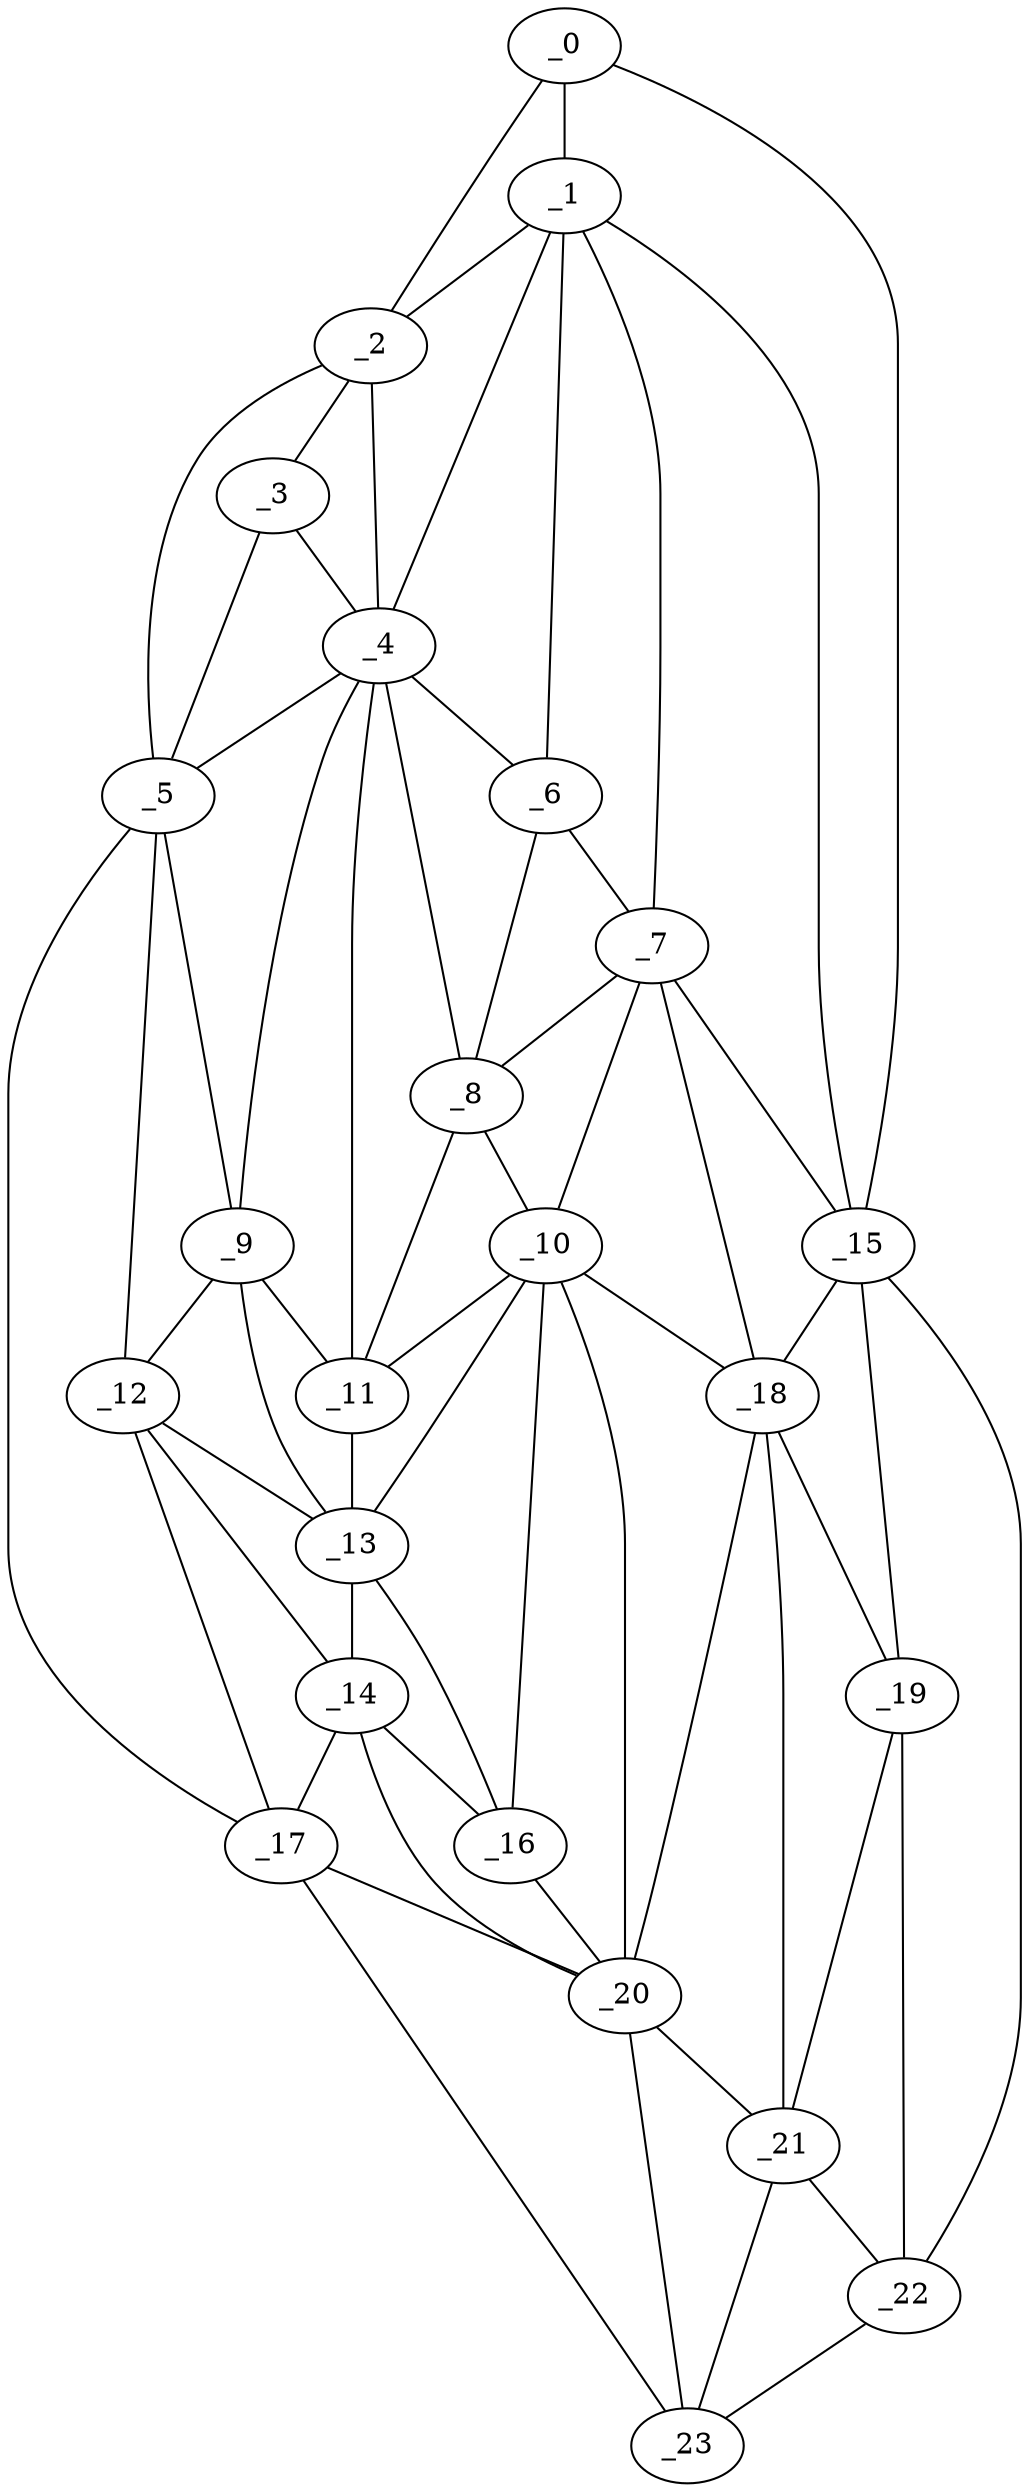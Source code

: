 graph "obj48__225.gxl" {
	_0	 [x=13,
		y=57];
	_1	 [x=19,
		y=60];
	_0 -- _1	 [valence=1];
	_2	 [x=43,
		y=4];
	_0 -- _2	 [valence=1];
	_15	 [x=104,
		y=109];
	_0 -- _15	 [valence=1];
	_1 -- _2	 [valence=2];
	_4	 [x=65,
		y=28];
	_1 -- _4	 [valence=2];
	_6	 [x=70,
		y=59];
	_1 -- _6	 [valence=2];
	_7	 [x=75,
		y=65];
	_1 -- _7	 [valence=1];
	_1 -- _15	 [valence=2];
	_3	 [x=55,
		y=5];
	_2 -- _3	 [valence=2];
	_2 -- _4	 [valence=1];
	_5	 [x=70,
		y=6];
	_2 -- _5	 [valence=1];
	_3 -- _4	 [valence=1];
	_3 -- _5	 [valence=2];
	_4 -- _5	 [valence=2];
	_4 -- _6	 [valence=1];
	_8	 [x=76,
		y=52];
	_4 -- _8	 [valence=1];
	_9	 [x=81,
		y=19];
	_4 -- _9	 [valence=2];
	_11	 [x=86,
		y=49];
	_4 -- _11	 [valence=2];
	_5 -- _9	 [valence=1];
	_12	 [x=98,
		y=16];
	_5 -- _12	 [valence=2];
	_17	 [x=109,
		y=18];
	_5 -- _17	 [valence=1];
	_6 -- _7	 [valence=2];
	_6 -- _8	 [valence=1];
	_7 -- _8	 [valence=2];
	_10	 [x=84,
		y=59];
	_7 -- _10	 [valence=2];
	_7 -- _15	 [valence=2];
	_18	 [x=109,
		y=92];
	_7 -- _18	 [valence=1];
	_8 -- _10	 [valence=1];
	_8 -- _11	 [valence=2];
	_9 -- _11	 [valence=2];
	_9 -- _12	 [valence=2];
	_13	 [x=99,
		y=47];
	_9 -- _13	 [valence=2];
	_10 -- _11	 [valence=1];
	_10 -- _13	 [valence=2];
	_16	 [x=105,
		y=54];
	_10 -- _16	 [valence=2];
	_10 -- _18	 [valence=2];
	_20	 [x=117,
		y=77];
	_10 -- _20	 [valence=1];
	_11 -- _13	 [valence=2];
	_12 -- _13	 [valence=2];
	_14	 [x=104,
		y=45];
	_12 -- _14	 [valence=2];
	_12 -- _17	 [valence=1];
	_13 -- _14	 [valence=2];
	_13 -- _16	 [valence=2];
	_14 -- _16	 [valence=2];
	_14 -- _17	 [valence=2];
	_14 -- _20	 [valence=1];
	_15 -- _18	 [valence=2];
	_19	 [x=114,
		y=105];
	_15 -- _19	 [valence=2];
	_22	 [x=122,
		y=102];
	_15 -- _22	 [valence=1];
	_16 -- _20	 [valence=2];
	_17 -- _20	 [valence=2];
	_23	 [x=124,
		y=89];
	_17 -- _23	 [valence=1];
	_18 -- _19	 [valence=2];
	_18 -- _20	 [valence=1];
	_21	 [x=117,
		y=89];
	_18 -- _21	 [valence=2];
	_19 -- _21	 [valence=2];
	_19 -- _22	 [valence=2];
	_20 -- _21	 [valence=2];
	_20 -- _23	 [valence=2];
	_21 -- _22	 [valence=2];
	_21 -- _23	 [valence=1];
	_22 -- _23	 [valence=1];
}
